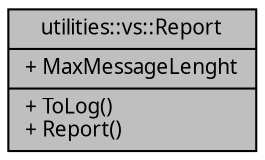 digraph "utilities::vs::Report"
{
 // INTERACTIVE_SVG=YES
  edge [fontname="Verdana",fontsize="10",labelfontname="Verdana",labelfontsize="10"];
  node [fontname="Verdana",fontsize="10",shape=record];
  Node1 [label="{utilities::vs::Report\n|+ MaxMessageLenght\l|+ ToLog()\l+ Report()\l}",height=0.2,width=0.4,color="black", fillcolor="grey75", style="filled", fontcolor="black"];
}
